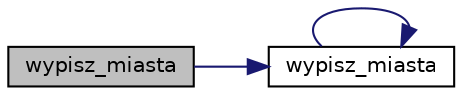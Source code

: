 digraph "wypisz_miasta"
{
  edge [fontname="Helvetica",fontsize="10",labelfontname="Helvetica",labelfontsize="10"];
  node [fontname="Helvetica",fontsize="10",shape=record];
  rankdir="LR";
  Node35 [label="wypisz_miasta",height=0.2,width=0.4,color="black", fillcolor="grey75", style="filled", fontcolor="black"];
  Node35 -> Node36 [color="midnightblue",fontsize="10",style="solid",fontname="Helvetica"];
  Node36 [label="wypisz_miasta",height=0.2,width=0.4,color="black", fillcolor="white", style="filled",URL="$funkcje_8cpp.html#ae23180fadb7ac55d4d66d10ff579f16d"];
  Node36 -> Node36 [color="midnightblue",fontsize="10",style="solid",fontname="Helvetica"];
}
